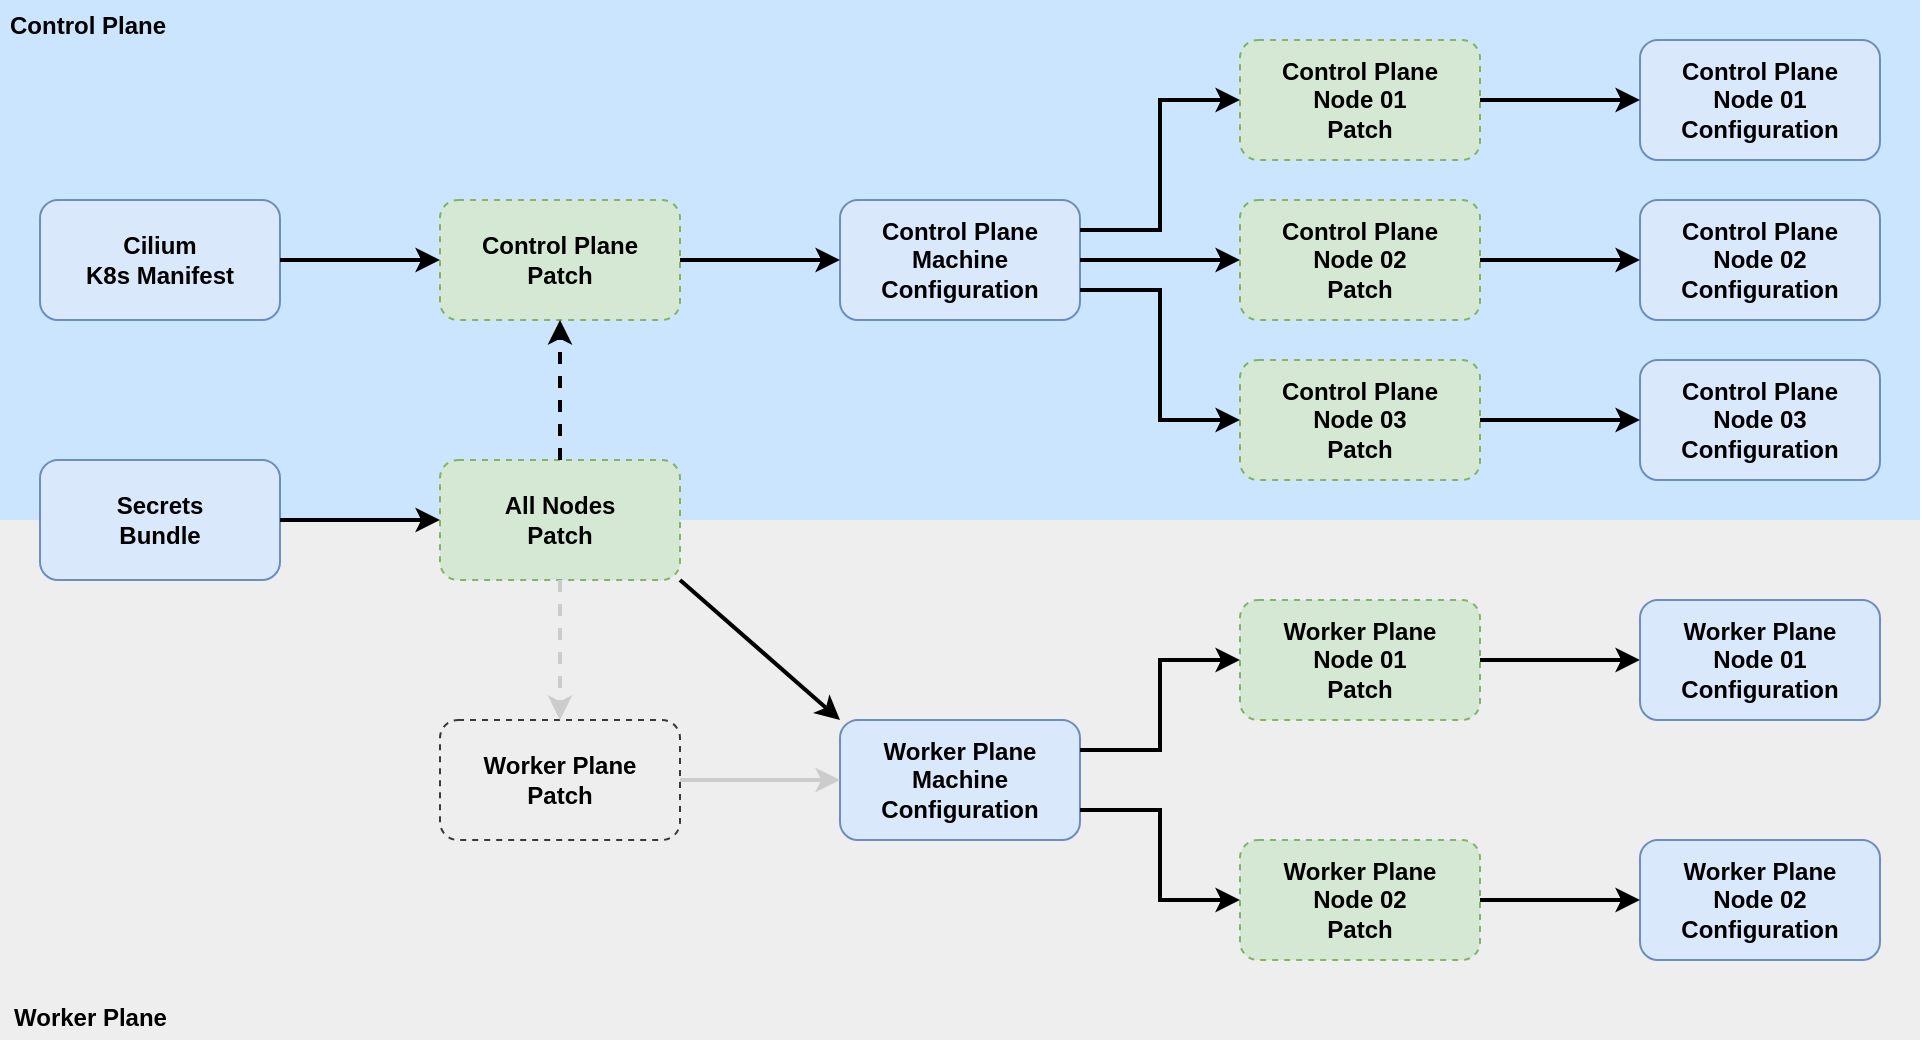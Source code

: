 <mxfile version="21.1.2" type="device">
  <diagram name="Page-1" id="IXx1cbKI2jA3vDpIu_bR">
    <mxGraphModel dx="1262" dy="982" grid="1" gridSize="10" guides="1" tooltips="1" connect="1" arrows="1" fold="1" page="1" pageScale="1" pageWidth="1100" pageHeight="850" math="0" shadow="0">
      <root>
        <mxCell id="0" />
        <mxCell id="1" parent="0" />
        <mxCell id="KrGzkJw3fajvdHLZOQNi-37" value="Worker Plane" style="rounded=0;whiteSpace=wrap;html=1;fillColor=#eeeeee;strokeColor=none;fontStyle=1;align=left;labelPosition=center;verticalLabelPosition=bottom;verticalAlign=top;spacingLeft=5;spacingBottom=0;spacingTop=-25;glass=0;" vertex="1" parent="1">
          <mxGeometry x="60" y="360" width="960" height="260" as="geometry" />
        </mxCell>
        <mxCell id="KrGzkJw3fajvdHLZOQNi-36" value="&lt;font color=&quot;#000000&quot;&gt;Control Plane&lt;/font&gt;" style="rounded=0;whiteSpace=wrap;html=1;fillColor=#cce5ff;strokeColor=none;fontStyle=1;labelPosition=center;verticalLabelPosition=top;align=left;verticalAlign=bottom;horizontal=1;spacingTop=0;spacing=0;spacingBottom=-20;spacingLeft=5;" vertex="1" parent="1">
          <mxGeometry x="60" y="100" width="960" height="260" as="geometry" />
        </mxCell>
        <mxCell id="KrGzkJw3fajvdHLZOQNi-2" value="Secrets&lt;br&gt;Bundle" style="rounded=1;whiteSpace=wrap;html=1;fillColor=#dae8fc;strokeColor=#6c8ebf;fontStyle=1" vertex="1" parent="1">
          <mxGeometry x="80" y="330" width="120" height="60" as="geometry" />
        </mxCell>
        <mxCell id="KrGzkJw3fajvdHLZOQNi-4" value="Cilium&lt;br&gt;K8s Manifest" style="rounded=1;whiteSpace=wrap;html=1;fillColor=#dae8fc;strokeColor=#6c8ebf;fontStyle=1" vertex="1" parent="1">
          <mxGeometry x="80" y="200" width="120" height="60" as="geometry" />
        </mxCell>
        <mxCell id="KrGzkJw3fajvdHLZOQNi-5" value="Control Plane&lt;br&gt;Patch" style="rounded=1;whiteSpace=wrap;html=1;fillColor=#d5e8d4;strokeColor=#82b366;dashed=1;fontStyle=1" vertex="1" parent="1">
          <mxGeometry x="280" y="200" width="120" height="60" as="geometry" />
        </mxCell>
        <mxCell id="KrGzkJw3fajvdHLZOQNi-6" value="Worker Plane&lt;br&gt;Patch" style="rounded=1;whiteSpace=wrap;html=1;fillColor=#eeeeee;strokeColor=#36393d;dashed=1;fontStyle=1" vertex="1" parent="1">
          <mxGeometry x="280" y="460" width="120" height="60" as="geometry" />
        </mxCell>
        <mxCell id="KrGzkJw3fajvdHLZOQNi-7" value="Worker Plane&lt;br style=&quot;border-color: var(--border-color);&quot;&gt;Node 01&lt;br style=&quot;border-color: var(--border-color);&quot;&gt;Patch" style="rounded=1;whiteSpace=wrap;html=1;fillColor=#d5e8d4;strokeColor=#82b366;dashed=1;fontStyle=1" vertex="1" parent="1">
          <mxGeometry x="680" y="400" width="120" height="60" as="geometry" />
        </mxCell>
        <mxCell id="KrGzkJw3fajvdHLZOQNi-8" value="Control Plane&lt;br&gt;Node 01&lt;br&gt;Patch" style="rounded=1;whiteSpace=wrap;html=1;fillColor=#d5e8d4;strokeColor=#82b366;dashed=1;fontStyle=1" vertex="1" parent="1">
          <mxGeometry x="680" y="120" width="120" height="60" as="geometry" />
        </mxCell>
        <mxCell id="KrGzkJw3fajvdHLZOQNi-9" value="Control Plane&lt;br style=&quot;border-color: var(--border-color);&quot;&gt;Node 02&lt;br style=&quot;border-color: var(--border-color);&quot;&gt;Patch" style="rounded=1;whiteSpace=wrap;html=1;fillColor=#d5e8d4;strokeColor=#82b366;dashed=1;fontStyle=1" vertex="1" parent="1">
          <mxGeometry x="680" y="200" width="120" height="60" as="geometry" />
        </mxCell>
        <mxCell id="KrGzkJw3fajvdHLZOQNi-10" value="Control Plane&lt;br style=&quot;border-color: var(--border-color);&quot;&gt;Node 03&lt;br style=&quot;border-color: var(--border-color);&quot;&gt;Patch" style="rounded=1;whiteSpace=wrap;html=1;fillColor=#d5e8d4;strokeColor=#82b366;dashed=1;fontStyle=1" vertex="1" parent="1">
          <mxGeometry x="680" y="280" width="120" height="60" as="geometry" />
        </mxCell>
        <mxCell id="KrGzkJw3fajvdHLZOQNi-13" value="" style="endArrow=classic;html=1;rounded=0;exitX=1;exitY=0.5;exitDx=0;exitDy=0;entryX=0;entryY=0.5;entryDx=0;entryDy=0;fontStyle=1;strokeWidth=2;" edge="1" parent="1" source="KrGzkJw3fajvdHLZOQNi-4" target="KrGzkJw3fajvdHLZOQNi-5">
          <mxGeometry width="50" height="50" relative="1" as="geometry">
            <mxPoint x="210" y="480" as="sourcePoint" />
            <mxPoint x="290" y="480" as="targetPoint" />
          </mxGeometry>
        </mxCell>
        <mxCell id="KrGzkJw3fajvdHLZOQNi-20" value="Control Plane&lt;br&gt;Node 01&lt;br&gt;Configuration" style="rounded=1;whiteSpace=wrap;html=1;fillColor=#dae8fc;strokeColor=#6c8ebf;fontStyle=1" vertex="1" parent="1">
          <mxGeometry x="880" y="120" width="120" height="60" as="geometry" />
        </mxCell>
        <mxCell id="KrGzkJw3fajvdHLZOQNi-21" value="Control Plane&lt;br&gt;Machine&lt;br&gt;Configuration" style="rounded=1;whiteSpace=wrap;html=1;fillColor=#dae8fc;strokeColor=#6c8ebf;fontStyle=1" vertex="1" parent="1">
          <mxGeometry x="480" y="200" width="120" height="60" as="geometry" />
        </mxCell>
        <mxCell id="KrGzkJw3fajvdHLZOQNi-22" value="Worker Plane&lt;br&gt;Machine&lt;br&gt;Configuration" style="rounded=1;whiteSpace=wrap;html=1;fillColor=#dae8fc;strokeColor=#6c8ebf;fontStyle=1" vertex="1" parent="1">
          <mxGeometry x="480" y="460" width="120" height="60" as="geometry" />
        </mxCell>
        <mxCell id="KrGzkJw3fajvdHLZOQNi-23" value="Control Plane&lt;br&gt;Node 02&lt;br&gt;Configuration" style="rounded=1;whiteSpace=wrap;html=1;fillColor=#dae8fc;strokeColor=#6c8ebf;fontStyle=1" vertex="1" parent="1">
          <mxGeometry x="880" y="200" width="120" height="60" as="geometry" />
        </mxCell>
        <mxCell id="KrGzkJw3fajvdHLZOQNi-24" value="Control Plane&lt;br&gt;Node 03&lt;br&gt;Configuration" style="rounded=1;whiteSpace=wrap;html=1;fillColor=#dae8fc;strokeColor=#6c8ebf;fontStyle=1" vertex="1" parent="1">
          <mxGeometry x="880" y="280" width="120" height="60" as="geometry" />
        </mxCell>
        <mxCell id="KrGzkJw3fajvdHLZOQNi-25" value="" style="endArrow=classic;html=1;rounded=0;entryX=0;entryY=0.5;entryDx=0;entryDy=0;exitX=1;exitY=0.5;exitDx=0;exitDy=0;fontStyle=1;strokeWidth=2;" edge="1" parent="1" source="KrGzkJw3fajvdHLZOQNi-5" target="KrGzkJw3fajvdHLZOQNi-21">
          <mxGeometry width="50" height="50" relative="1" as="geometry">
            <mxPoint x="440" y="370" as="sourcePoint" />
            <mxPoint x="490" y="320" as="targetPoint" />
          </mxGeometry>
        </mxCell>
        <mxCell id="KrGzkJw3fajvdHLZOQNi-26" value="" style="endArrow=classic;html=1;rounded=0;entryX=0;entryY=0.5;entryDx=0;entryDy=0;exitX=1;exitY=0.5;exitDx=0;exitDy=0;fontStyle=1;strokeWidth=2;fillColor=#eeeeee;strokeColor=#CCCCCC;" edge="1" parent="1" source="KrGzkJw3fajvdHLZOQNi-6" target="KrGzkJw3fajvdHLZOQNi-22">
          <mxGeometry width="50" height="50" relative="1" as="geometry">
            <mxPoint x="410" y="240" as="sourcePoint" />
            <mxPoint x="490" y="240" as="targetPoint" />
          </mxGeometry>
        </mxCell>
        <mxCell id="KrGzkJw3fajvdHLZOQNi-27" value="" style="endArrow=classic;html=1;rounded=0;entryX=0;entryY=0.5;entryDx=0;entryDy=0;exitX=1;exitY=0.25;exitDx=0;exitDy=0;fontStyle=1;strokeWidth=2;" edge="1" parent="1" source="KrGzkJw3fajvdHLZOQNi-22" target="KrGzkJw3fajvdHLZOQNi-7">
          <mxGeometry width="50" height="50" relative="1" as="geometry">
            <mxPoint x="420" y="250" as="sourcePoint" />
            <mxPoint x="500" y="250" as="targetPoint" />
            <Array as="points">
              <mxPoint x="640" y="475" />
              <mxPoint x="640" y="430" />
            </Array>
          </mxGeometry>
        </mxCell>
        <mxCell id="KrGzkJw3fajvdHLZOQNi-28" value="" style="endArrow=classic;html=1;rounded=0;entryX=0;entryY=0.5;entryDx=0;entryDy=0;exitX=1;exitY=0.25;exitDx=0;exitDy=0;fontStyle=1;strokeWidth=2;" edge="1" parent="1" source="KrGzkJw3fajvdHLZOQNi-21" target="KrGzkJw3fajvdHLZOQNi-8">
          <mxGeometry width="50" height="50" relative="1" as="geometry">
            <mxPoint x="410" y="240" as="sourcePoint" />
            <mxPoint x="490" y="240" as="targetPoint" />
            <Array as="points">
              <mxPoint x="640" y="215" />
              <mxPoint x="640" y="150" />
            </Array>
          </mxGeometry>
        </mxCell>
        <mxCell id="KrGzkJw3fajvdHLZOQNi-29" value="" style="endArrow=classic;html=1;rounded=0;entryX=0;entryY=0.5;entryDx=0;entryDy=0;exitX=1;exitY=0.5;exitDx=0;exitDy=0;fontStyle=1;strokeWidth=2;" edge="1" parent="1" source="KrGzkJw3fajvdHLZOQNi-21" target="KrGzkJw3fajvdHLZOQNi-9">
          <mxGeometry width="50" height="50" relative="1" as="geometry">
            <mxPoint x="420" y="250" as="sourcePoint" />
            <mxPoint x="500" y="250" as="targetPoint" />
          </mxGeometry>
        </mxCell>
        <mxCell id="KrGzkJw3fajvdHLZOQNi-30" value="" style="endArrow=classic;html=1;rounded=0;entryX=0;entryY=0.5;entryDx=0;entryDy=0;exitX=1;exitY=0.75;exitDx=0;exitDy=0;fontStyle=1;strokeWidth=2;" edge="1" parent="1" source="KrGzkJw3fajvdHLZOQNi-21" target="KrGzkJw3fajvdHLZOQNi-10">
          <mxGeometry width="50" height="50" relative="1" as="geometry">
            <mxPoint x="430" y="260" as="sourcePoint" />
            <mxPoint x="510" y="260" as="targetPoint" />
            <Array as="points">
              <mxPoint x="640" y="245" />
              <mxPoint x="640" y="310" />
            </Array>
          </mxGeometry>
        </mxCell>
        <mxCell id="KrGzkJw3fajvdHLZOQNi-31" value="" style="endArrow=classic;html=1;rounded=0;entryX=0;entryY=0.5;entryDx=0;entryDy=0;exitX=1;exitY=0.5;exitDx=0;exitDy=0;fontStyle=1;strokeWidth=2;" edge="1" parent="1" source="KrGzkJw3fajvdHLZOQNi-7" target="KrGzkJw3fajvdHLZOQNi-32">
          <mxGeometry width="50" height="50" relative="1" as="geometry">
            <mxPoint x="440" y="270" as="sourcePoint" />
            <mxPoint x="520" y="270" as="targetPoint" />
          </mxGeometry>
        </mxCell>
        <mxCell id="KrGzkJw3fajvdHLZOQNi-32" value="Worker Plane&lt;br&gt;Node 01&lt;br&gt;Configuration" style="rounded=1;whiteSpace=wrap;html=1;fillColor=#dae8fc;strokeColor=#6c8ebf;fontStyle=1" vertex="1" parent="1">
          <mxGeometry x="880" y="400" width="120" height="60" as="geometry" />
        </mxCell>
        <mxCell id="KrGzkJw3fajvdHLZOQNi-33" value="" style="endArrow=classic;html=1;rounded=0;entryX=0;entryY=0.5;entryDx=0;entryDy=0;exitX=1;exitY=0.5;exitDx=0;exitDy=0;fontStyle=1;strokeWidth=2;" edge="1" parent="1" source="KrGzkJw3fajvdHLZOQNi-10" target="KrGzkJw3fajvdHLZOQNi-24">
          <mxGeometry width="50" height="50" relative="1" as="geometry">
            <mxPoint x="810" y="480" as="sourcePoint" />
            <mxPoint x="890" y="480" as="targetPoint" />
          </mxGeometry>
        </mxCell>
        <mxCell id="KrGzkJw3fajvdHLZOQNi-34" value="" style="endArrow=classic;html=1;rounded=0;entryX=0;entryY=0.5;entryDx=0;entryDy=0;exitX=1;exitY=0.5;exitDx=0;exitDy=0;fontStyle=1;strokeWidth=2;" edge="1" parent="1" source="KrGzkJw3fajvdHLZOQNi-9" target="KrGzkJw3fajvdHLZOQNi-23">
          <mxGeometry width="50" height="50" relative="1" as="geometry">
            <mxPoint x="820" y="490" as="sourcePoint" />
            <mxPoint x="900" y="490" as="targetPoint" />
          </mxGeometry>
        </mxCell>
        <mxCell id="KrGzkJw3fajvdHLZOQNi-35" value="" style="endArrow=classic;html=1;rounded=0;entryX=0;entryY=0.5;entryDx=0;entryDy=0;exitX=1;exitY=0.5;exitDx=0;exitDy=0;fontStyle=1;strokeWidth=2;" edge="1" parent="1" source="KrGzkJw3fajvdHLZOQNi-8" target="KrGzkJw3fajvdHLZOQNi-20">
          <mxGeometry width="50" height="50" relative="1" as="geometry">
            <mxPoint x="830" y="500" as="sourcePoint" />
            <mxPoint x="910" y="500" as="targetPoint" />
          </mxGeometry>
        </mxCell>
        <mxCell id="KrGzkJw3fajvdHLZOQNi-39" value="Worker Plane&lt;br&gt;Node 02&lt;br&gt;Configuration" style="rounded=1;whiteSpace=wrap;html=1;fillColor=#dae8fc;strokeColor=#6c8ebf;fontStyle=1" vertex="1" parent="1">
          <mxGeometry x="880" y="520" width="120" height="60" as="geometry" />
        </mxCell>
        <mxCell id="KrGzkJw3fajvdHLZOQNi-40" value="Worker Plane&lt;br style=&quot;border-color: var(--border-color);&quot;&gt;Node 02&lt;br style=&quot;border-color: var(--border-color);&quot;&gt;Patch" style="rounded=1;whiteSpace=wrap;html=1;fillColor=#d5e8d4;strokeColor=#82b366;dashed=1;fontStyle=1" vertex="1" parent="1">
          <mxGeometry x="680" y="520" width="120" height="60" as="geometry" />
        </mxCell>
        <mxCell id="KrGzkJw3fajvdHLZOQNi-41" value="" style="endArrow=classic;html=1;rounded=0;entryX=0;entryY=0.5;entryDx=0;entryDy=0;exitX=1;exitY=0.75;exitDx=0;exitDy=0;fontStyle=1;strokeWidth=2;" edge="1" parent="1" source="KrGzkJw3fajvdHLZOQNi-22" target="KrGzkJw3fajvdHLZOQNi-40">
          <mxGeometry width="50" height="50" relative="1" as="geometry">
            <mxPoint x="610" y="435" as="sourcePoint" />
            <mxPoint x="690" y="420" as="targetPoint" />
            <Array as="points">
              <mxPoint x="640" y="505" />
              <mxPoint x="640" y="550" />
            </Array>
          </mxGeometry>
        </mxCell>
        <mxCell id="KrGzkJw3fajvdHLZOQNi-42" value="" style="endArrow=classic;html=1;rounded=0;entryX=0;entryY=0.5;entryDx=0;entryDy=0;exitX=1;exitY=0.5;exitDx=0;exitDy=0;fontStyle=1;strokeWidth=2;" edge="1" parent="1" source="KrGzkJw3fajvdHLZOQNi-40" target="KrGzkJw3fajvdHLZOQNi-39">
          <mxGeometry width="50" height="50" relative="1" as="geometry">
            <mxPoint x="810" y="420" as="sourcePoint" />
            <mxPoint x="890" y="420" as="targetPoint" />
          </mxGeometry>
        </mxCell>
        <mxCell id="KrGzkJw3fajvdHLZOQNi-46" value="All Nodes&lt;br&gt;Patch" style="rounded=1;whiteSpace=wrap;html=1;fillColor=#d5e8d4;strokeColor=#82b366;dashed=1;fontStyle=1" vertex="1" parent="1">
          <mxGeometry x="280" y="330" width="120" height="60" as="geometry" />
        </mxCell>
        <mxCell id="KrGzkJw3fajvdHLZOQNi-47" value="" style="endArrow=classic;html=1;rounded=0;exitX=1;exitY=0.5;exitDx=0;exitDy=0;entryX=0;entryY=0.5;entryDx=0;entryDy=0;strokeWidth=2;" edge="1" parent="1" source="KrGzkJw3fajvdHLZOQNi-2" target="KrGzkJw3fajvdHLZOQNi-46">
          <mxGeometry width="50" height="50" relative="1" as="geometry">
            <mxPoint x="210" y="340" as="sourcePoint" />
            <mxPoint x="260" y="290" as="targetPoint" />
          </mxGeometry>
        </mxCell>
        <mxCell id="KrGzkJw3fajvdHLZOQNi-48" value="" style="endArrow=classic;html=1;rounded=0;entryX=0.5;entryY=1;entryDx=0;entryDy=0;strokeWidth=2;dashed=1;" edge="1" parent="1" source="KrGzkJw3fajvdHLZOQNi-46" target="KrGzkJw3fajvdHLZOQNi-5">
          <mxGeometry width="50" height="50" relative="1" as="geometry">
            <mxPoint x="210" y="370" as="sourcePoint" />
            <mxPoint x="290" y="370" as="targetPoint" />
          </mxGeometry>
        </mxCell>
        <mxCell id="KrGzkJw3fajvdHLZOQNi-49" value="" style="endArrow=classic;html=1;rounded=0;exitX=0.5;exitY=1;exitDx=0;exitDy=0;entryX=0.5;entryY=0;entryDx=0;entryDy=0;strokeWidth=2;dashed=1;fillColor=#eeeeee;strokeColor=#CCCCCC;" edge="1" parent="1" source="KrGzkJw3fajvdHLZOQNi-46" target="KrGzkJw3fajvdHLZOQNi-6">
          <mxGeometry width="50" height="50" relative="1" as="geometry">
            <mxPoint x="220" y="380" as="sourcePoint" />
            <mxPoint x="300" y="380" as="targetPoint" />
          </mxGeometry>
        </mxCell>
        <mxCell id="KrGzkJw3fajvdHLZOQNi-50" value="" style="endArrow=classic;html=1;rounded=0;entryX=0;entryY=0;entryDx=0;entryDy=0;strokeWidth=2;exitX=1;exitY=1;exitDx=0;exitDy=0;" edge="1" parent="1" source="KrGzkJw3fajvdHLZOQNi-46" target="KrGzkJw3fajvdHLZOQNi-22">
          <mxGeometry width="50" height="50" relative="1" as="geometry">
            <mxPoint x="350" y="400" as="sourcePoint" />
            <mxPoint x="350" y="470" as="targetPoint" />
          </mxGeometry>
        </mxCell>
      </root>
    </mxGraphModel>
  </diagram>
</mxfile>
